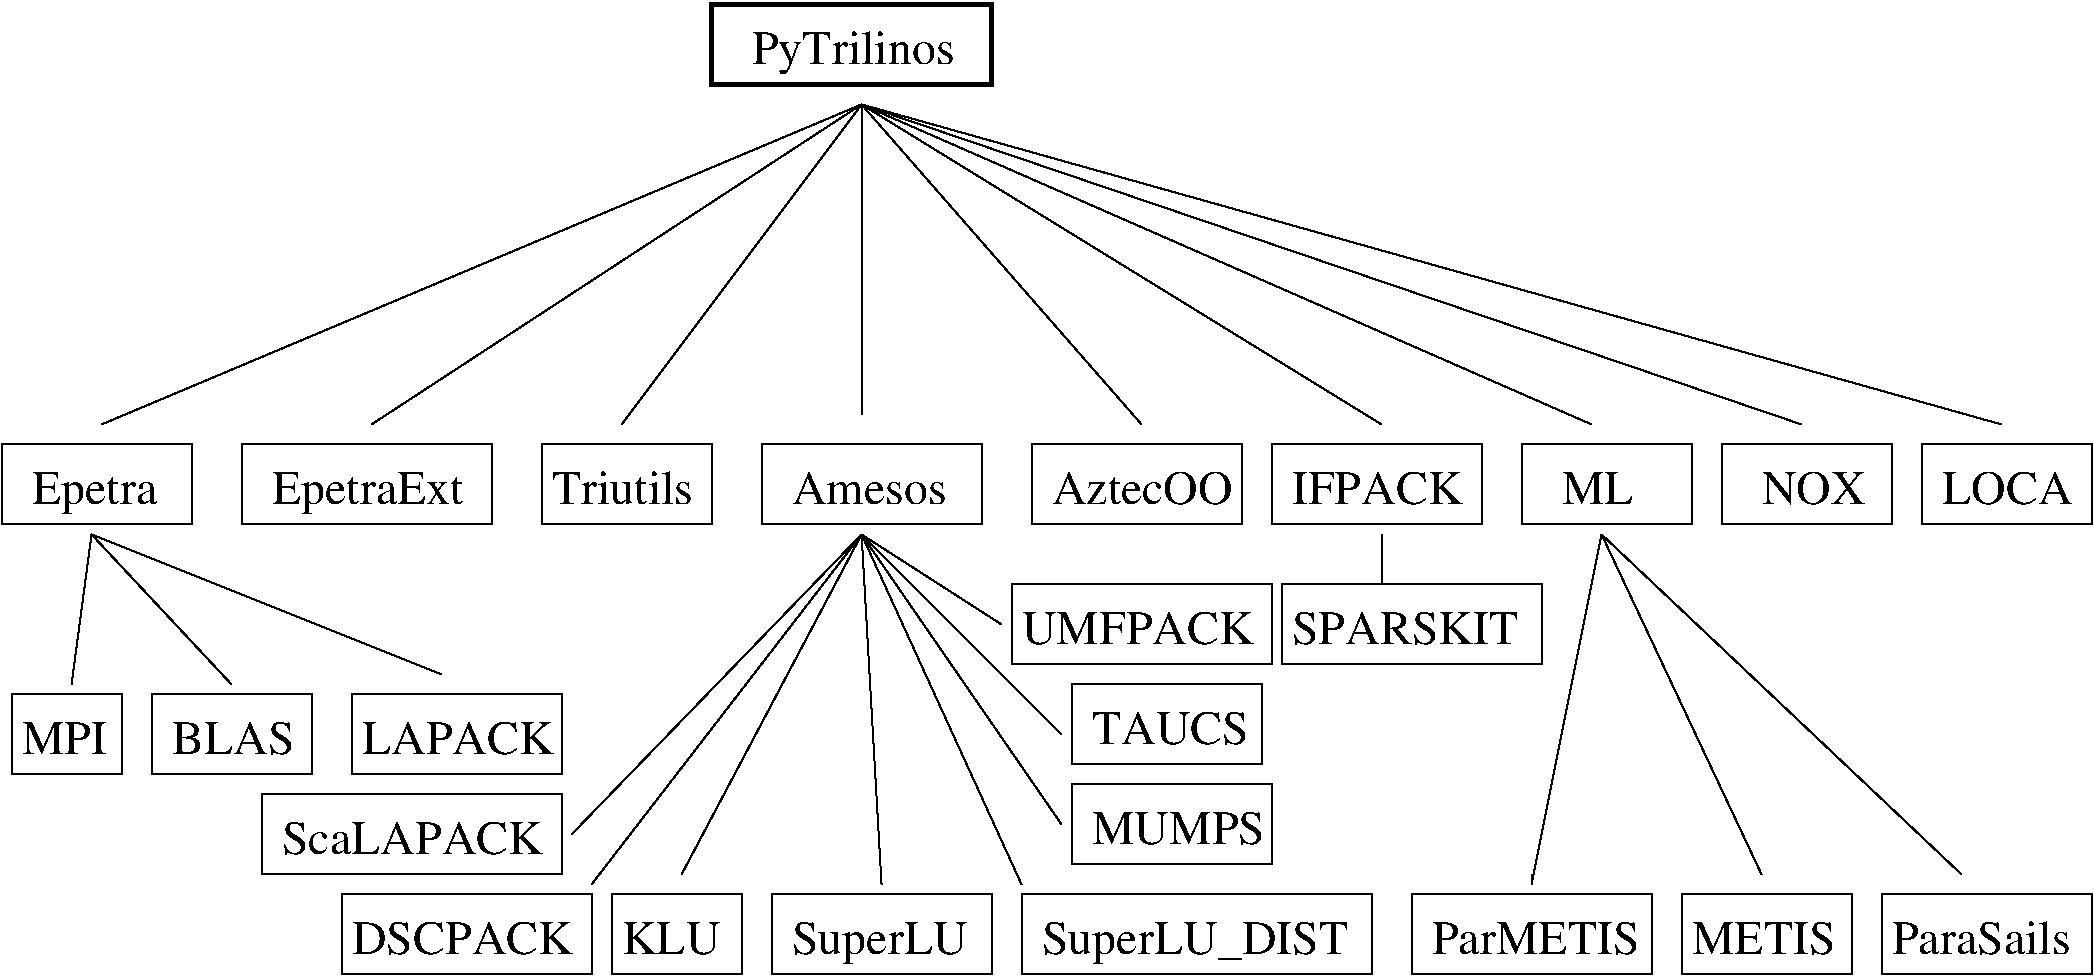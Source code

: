 #FIG 3.2
Landscape
Center
Inches
Letter  
100.00
Single
-2
1200 2
6 225 5925 1050 6525
2 2 0 1 0 7 50 0 -1 0.000 0 0 -1 0 0 5
	 225 5925 1050 5925 1050 6525 225 6525 225 5925
4 0 0 50 0 0 24 0.0000 4 255 675 300 6375 MPI\001
-6
6 1275 5925 2475 6525
2 2 0 1 0 7 50 0 -1 0.000 0 0 -1 0 0 5
	 1275 5925 2475 5925 2475 6525 1275 6525 1275 5925
4 0 0 50 0 0 24 0.0000 4 255 900 1425 6375 BLAS\001
-6
6 2775 5925 4350 6525
2 2 0 1 0 7 50 0 -1 0.000 0 0 -1 0 0 5
	 2775 5925 4350 5925 4350 6525 2775 6525 2775 5925
4 0 0 50 0 0 24 0.0000 4 255 1440 2850 6375 LAPACK\001
-6
6 4725 7425 5700 8025
2 2 0 1 0 7 50 0 -1 0.000 0 0 -1 0 0 5
	 4725 7425 5700 7425 5700 8025 4725 8025 4725 7425
4 0 0 50 0 0 24 0.0000 4 255 735 4800 7875 KLU\001
-6
6 2700 7425 4575 8025
2 2 0 1 0 7 50 0 -1 0.000 0 0 -1 0 0 5
	 2700 7425 4575 7425 4575 8025 2700 8025 2700 7425
4 0 0 50 0 0 24 0.0000 4 255 1665 2775 7875 DSCPACK\001
-6
6 10725 7425 12525 8025
2 2 0 1 0 7 50 0 -1 0.000 0 0 -1 0 0 5
	 10725 7425 12525 7425 12525 8025 10725 8025 10725 7425
4 0 0 50 0 0 24 0.0000 4 255 1620 10875 7875 ParMETIS\001
-6
6 12750 7425 14025 8025
6 12825 7575 13950 7875
4 0 0 50 0 0 24 0.0000 4 255 1110 12825 7875 METIS\001
-6
2 2 0 1 0 7 50 0 -1 0.000 0 0 -1 0 0 5
	 12750 7425 14025 7425 14025 8025 12750 8025 12750 7425
-6
6 5925 7425 7575 8025
2 2 0 1 0 7 50 0 -1 0.000 0 0 -1 0 0 5
	 5925 7425 7575 7425 7575 8025 5925 8025 5925 7425
4 0 0 50 0 0 24 0.0000 4 330 1335 6075 7875 SuperLU\001
-6
6 7800 7425 10425 8025
2 2 0 1 0 7 50 0 -1 0.000 0 0 -1 0 0 5
	 7800 7425 10425 7425 10425 8025 7800 8025 7800 7425
4 0 0 50 0 0 24 0.0000 4 330 2340 7950 7875 SuperLU_DIST\001
-6
6 14325 7620 15690 7875
4 0 0 50 0 0 24 0.0000 4 255 1365 14325 7875 ParaSails\001
-6
6 9750 5100 11700 5700
2 2 0 1 0 7 50 0 -1 0.000 0 0 -1 0 0 5
	 9750 5100 11700 5100 11700 5700 9750 5700 9750 5100
4 0 0 50 0 0 24 0.0000 4 255 1725 9825 5550 SPARSKIT\001
-6
6 7725 5100 9675 5700
2 2 0 1 0 7 50 0 -1 0.000 0 0 -1 0 0 5
	 7725 5100 9675 5100 9675 5700 7725 5700 7725 5100
4 0 0 50 0 0 24 0.0000 4 255 1785 7800 5550 UMFPACK\001
-6
2 2 0 1 0 7 50 0 -1 0.000 0 0 -1 0 0 5
	 150 4050 1575 4050 1575 4650 150 4650 150 4050
2 2 0 1 0 7 50 0 -1 0.000 0 0 -1 0 0 5
	 1950 4050 3825 4050 3825 4650 1950 4650 1950 4050
2 2 0 1 0 7 50 0 -1 0.000 0 0 -1 0 0 5
	 4200 4050 5475 4050 5475 4650 4200 4650 4200 4050
2 2 0 1 0 7 50 0 -1 0.000 0 0 -1 0 0 5
	 11550 4050 12825 4050 12825 4650 11550 4650 11550 4050
2 2 0 1 0 7 50 0 -1 0.000 0 0 -1 0 0 5
	 9675 4050 11250 4050 11250 4650 9675 4650 9675 4050
2 2 0 1 0 7 50 0 -1 0.000 0 0 -1 0 0 5
	 7875 4050 9450 4050 9450 4650 7875 4650 7875 4050
2 2 0 1 0 7 50 0 -1 0.000 0 0 -1 0 0 5
	 5850 4050 7500 4050 7500 4650 5850 4650 5850 4050
2 1 0 1 0 7 50 0 -1 0.000 0 0 -1 0 0 2
	 825 4725 675 5850
2 1 0 1 0 7 50 0 -1 0.000 0 0 -1 0 0 2
	 825 4725 1875 5850
2 1 0 1 0 7 50 0 -1 0.000 0 0 -1 0 0 2
	 825 4725 3450 5775
2 1 0 1 0 7 50 0 -1 0.000 0 0 -1 0 0 2
	 6600 4725 4575 7350
2 1 0 1 0 7 50 0 -1 0.000 0 0 -1 0 0 2
	 6600 4725 5250 7275
2 1 0 1 0 7 50 0 -1 0.000 0 0 -1 0 0 2
	 6600 4725 6750 7350
2 1 0 1 0 7 50 0 -1 0.000 0 0 -1 0 0 2
	 12150 4725 13350 7275
2 1 0 1 0 7 50 0 -1 0.000 0 0 -1 0 0 2
	 12150 4725 14850 7275
2 1 0 1 0 7 50 0 -1 0.000 0 0 -1 0 0 2
	 6600 1500 900 3900
2 1 0 1 0 7 50 0 -1 0.000 0 0 -1 0 0 2
	 6600 1500 2925 3900
2 1 0 1 0 7 50 0 -1 0.000 0 0 -1 0 0 2
	 6600 1500 4800 3900
2 1 0 1 0 7 50 0 -1 0.000 0 0 -1 0 0 2
	 6600 1500 6600 3825
2 1 0 1 0 7 50 0 -1 0.000 0 0 -1 0 0 2
	 6600 1500 8700 3900
2 1 0 1 0 7 50 0 -1 0.000 0 0 -1 0 0 2
	 6600 1500 10500 3900
2 1 0 1 0 7 50 0 -1 0.000 0 0 -1 0 0 2
	 6600 1500 12075 3900
2 2 0 3 0 7 50 0 -1 0.000 0 0 -1 0 0 5
	 5475 750 7575 750 7575 1350 5475 1350 5475 750
2 2 0 1 0 7 50 0 -1 0.000 0 0 -1 0 0 5
	 13050 4050 14325 4050 14325 4650 13050 4650 13050 4050
2 2 0 1 0 7 50 0 -1 0.000 0 0 -1 0 0 5
	 14550 4050 15825 4050 15825 4650 14550 4650 14550 4050
2 1 0 1 0 7 50 -1 -1 0.000 0 0 -1 0 0 2
	 6600 1500 13650 3900
2 1 0 1 0 7 50 -1 -1 0.000 0 0 -1 0 0 2
	 6600 1500 15150 3900
2 1 0 1 0 7 50 -1 -1 0.000 0 0 -1 0 0 3
	 12150 4725 11625 7350 11625 7275
2 1 0 1 0 7 50 -1 -1 0.000 0 0 -1 0 0 2
	 6600 4725 7800 7350
2 2 0 1 0 7 50 0 -1 0.000 0 0 -1 0 0 5
	 14250 7425 15825 7425 15825 8025 14250 8025 14250 7425
2 1 0 1 0 7 50 -1 -1 0.000 0 0 -1 0 0 3
	 6600 4725 7650 5400 7650 5400
2 1 0 1 0 7 50 -1 -1 0.000 0 0 -1 0 0 2
	 6600 4725 8100 6225
2 1 0 1 0 7 50 -1 -1 0.000 0 0 -1 0 0 2
	 10500 4725 10500 5100
2 2 0 1 0 7 50 0 -1 0.000 0 0 -1 0 0 5
	 2100 6675 4350 6675 4350 7275 2100 7275 2100 6675
2 2 0 1 0 7 50 0 -1 0.000 0 0 -1 0 0 5
	 8175 6600 9675 6600 9675 7200 8175 7200 8175 6600
2 1 0 1 0 7 50 -1 -1 0.000 0 0 -1 0 0 2
	 6600 4725 8100 6900
2 1 0 1 0 7 50 -1 -1 0.000 0 0 -1 0 0 2
	 6600 4725 4425 6975
2 2 0 1 0 7 50 0 -1 0.000 0 0 -1 0 0 5
	 8175 5850 9600 5850 9600 6450 8175 6450 8175 5850
4 0 0 50 0 0 24 0.0000 4 255 1080 4275 4500 Triutils\001
4 0 0 50 0 0 24 0.0000 4 330 960 375 4500 Epetra\001
4 0 0 50 0 0 24 0.0000 4 330 1485 2175 4500 EpetraExt\001
4 0 0 50 0 0 24 0.0000 4 255 540 11850 4500 ML\001
4 0 0 50 0 0 24 0.0000 4 255 1380 8025 4500 AztecOO\001
4 0 0 50 0 0 24 0.0000 4 255 1200 6075 4500 Amesos\001
4 0 0 50 0 0 24 0.0000 4 255 1305 9825 4500 IFPACK\001
4 0 0 50 0 0 24 0.0000 4 330 1545 5775 1200 PyTrilinos\001
4 0 0 50 0 0 24 0.0000 4 255 810 13350 4500 NOX\001
4 0 0 50 0 0 24 0.0000 4 255 975 14700 4500 LOCA\001
4 0 0 50 0 0 24 0.0000 4 255 1965 2250 7125 ScaLAPACK\001
4 0 0 50 0 0 24 0.0000 4 255 1350 8325 7050 MUMPS\001
4 0 0 50 0 0 24 0.0000 4 255 1200 8325 6300 TAUCS\001
